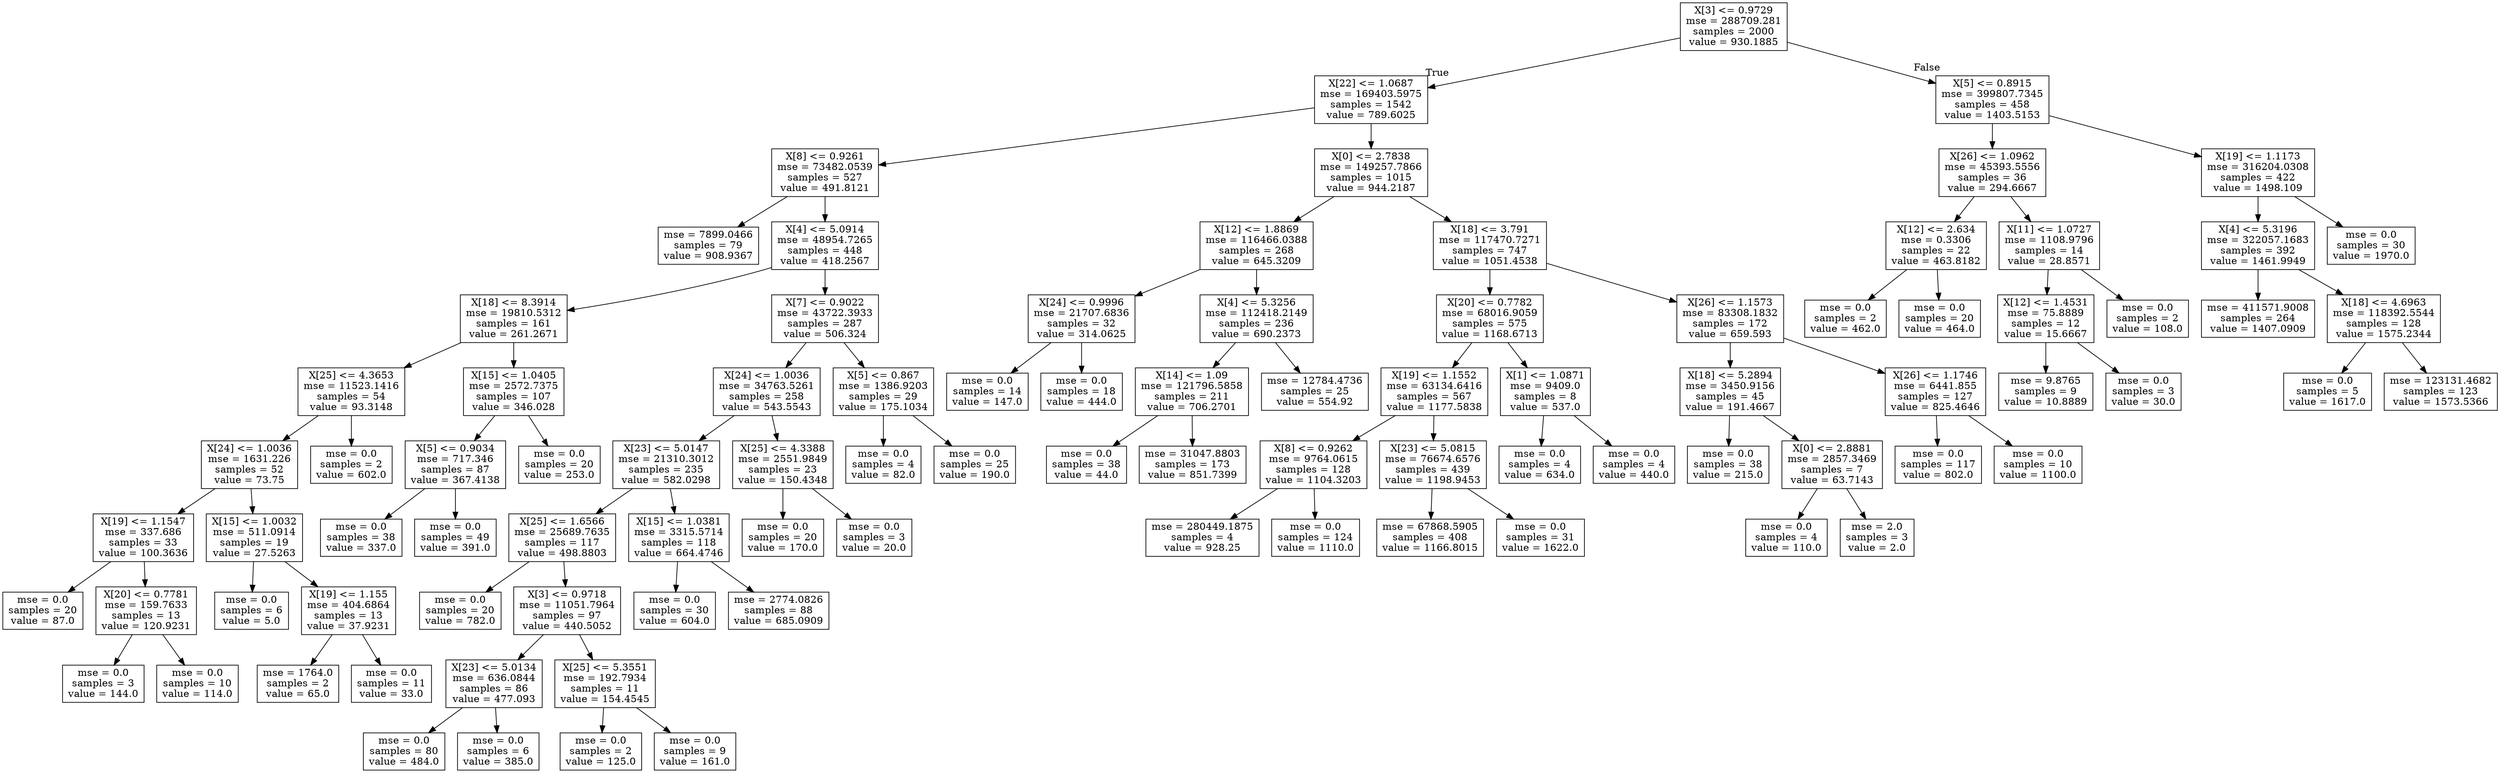 digraph Tree {
node [shape=box] ;
0 [label="X[3] <= 0.9729\nmse = 288709.281\nsamples = 2000\nvalue = 930.1885"] ;
1 [label="X[22] <= 1.0687\nmse = 169403.5975\nsamples = 1542\nvalue = 789.6025"] ;
0 -> 1 [labeldistance=2.5, labelangle=45, headlabel="True"] ;
2 [label="X[8] <= 0.9261\nmse = 73482.0539\nsamples = 527\nvalue = 491.8121"] ;
1 -> 2 ;
3 [label="mse = 7899.0466\nsamples = 79\nvalue = 908.9367"] ;
2 -> 3 ;
4 [label="X[4] <= 5.0914\nmse = 48954.7265\nsamples = 448\nvalue = 418.2567"] ;
2 -> 4 ;
5 [label="X[18] <= 8.3914\nmse = 19810.5312\nsamples = 161\nvalue = 261.2671"] ;
4 -> 5 ;
6 [label="X[25] <= 4.3653\nmse = 11523.1416\nsamples = 54\nvalue = 93.3148"] ;
5 -> 6 ;
7 [label="X[24] <= 1.0036\nmse = 1631.226\nsamples = 52\nvalue = 73.75"] ;
6 -> 7 ;
8 [label="X[19] <= 1.1547\nmse = 337.686\nsamples = 33\nvalue = 100.3636"] ;
7 -> 8 ;
9 [label="mse = 0.0\nsamples = 20\nvalue = 87.0"] ;
8 -> 9 ;
10 [label="X[20] <= 0.7781\nmse = 159.7633\nsamples = 13\nvalue = 120.9231"] ;
8 -> 10 ;
11 [label="mse = 0.0\nsamples = 3\nvalue = 144.0"] ;
10 -> 11 ;
12 [label="mse = 0.0\nsamples = 10\nvalue = 114.0"] ;
10 -> 12 ;
13 [label="X[15] <= 1.0032\nmse = 511.0914\nsamples = 19\nvalue = 27.5263"] ;
7 -> 13 ;
14 [label="mse = 0.0\nsamples = 6\nvalue = 5.0"] ;
13 -> 14 ;
15 [label="X[19] <= 1.155\nmse = 404.6864\nsamples = 13\nvalue = 37.9231"] ;
13 -> 15 ;
16 [label="mse = 1764.0\nsamples = 2\nvalue = 65.0"] ;
15 -> 16 ;
17 [label="mse = 0.0\nsamples = 11\nvalue = 33.0"] ;
15 -> 17 ;
18 [label="mse = 0.0\nsamples = 2\nvalue = 602.0"] ;
6 -> 18 ;
19 [label="X[15] <= 1.0405\nmse = 2572.7375\nsamples = 107\nvalue = 346.028"] ;
5 -> 19 ;
20 [label="X[5] <= 0.9034\nmse = 717.346\nsamples = 87\nvalue = 367.4138"] ;
19 -> 20 ;
21 [label="mse = 0.0\nsamples = 38\nvalue = 337.0"] ;
20 -> 21 ;
22 [label="mse = 0.0\nsamples = 49\nvalue = 391.0"] ;
20 -> 22 ;
23 [label="mse = 0.0\nsamples = 20\nvalue = 253.0"] ;
19 -> 23 ;
24 [label="X[7] <= 0.9022\nmse = 43722.3933\nsamples = 287\nvalue = 506.324"] ;
4 -> 24 ;
25 [label="X[24] <= 1.0036\nmse = 34763.5261\nsamples = 258\nvalue = 543.5543"] ;
24 -> 25 ;
26 [label="X[23] <= 5.0147\nmse = 21310.3012\nsamples = 235\nvalue = 582.0298"] ;
25 -> 26 ;
27 [label="X[25] <= 1.6566\nmse = 25689.7635\nsamples = 117\nvalue = 498.8803"] ;
26 -> 27 ;
28 [label="mse = 0.0\nsamples = 20\nvalue = 782.0"] ;
27 -> 28 ;
29 [label="X[3] <= 0.9718\nmse = 11051.7964\nsamples = 97\nvalue = 440.5052"] ;
27 -> 29 ;
30 [label="X[23] <= 5.0134\nmse = 636.0844\nsamples = 86\nvalue = 477.093"] ;
29 -> 30 ;
31 [label="mse = 0.0\nsamples = 80\nvalue = 484.0"] ;
30 -> 31 ;
32 [label="mse = 0.0\nsamples = 6\nvalue = 385.0"] ;
30 -> 32 ;
33 [label="X[25] <= 5.3551\nmse = 192.7934\nsamples = 11\nvalue = 154.4545"] ;
29 -> 33 ;
34 [label="mse = 0.0\nsamples = 2\nvalue = 125.0"] ;
33 -> 34 ;
35 [label="mse = 0.0\nsamples = 9\nvalue = 161.0"] ;
33 -> 35 ;
36 [label="X[15] <= 1.0381\nmse = 3315.5714\nsamples = 118\nvalue = 664.4746"] ;
26 -> 36 ;
37 [label="mse = 0.0\nsamples = 30\nvalue = 604.0"] ;
36 -> 37 ;
38 [label="mse = 2774.0826\nsamples = 88\nvalue = 685.0909"] ;
36 -> 38 ;
39 [label="X[25] <= 4.3388\nmse = 2551.9849\nsamples = 23\nvalue = 150.4348"] ;
25 -> 39 ;
40 [label="mse = 0.0\nsamples = 20\nvalue = 170.0"] ;
39 -> 40 ;
41 [label="mse = 0.0\nsamples = 3\nvalue = 20.0"] ;
39 -> 41 ;
42 [label="X[5] <= 0.867\nmse = 1386.9203\nsamples = 29\nvalue = 175.1034"] ;
24 -> 42 ;
43 [label="mse = 0.0\nsamples = 4\nvalue = 82.0"] ;
42 -> 43 ;
44 [label="mse = 0.0\nsamples = 25\nvalue = 190.0"] ;
42 -> 44 ;
45 [label="X[0] <= 2.7838\nmse = 149257.7866\nsamples = 1015\nvalue = 944.2187"] ;
1 -> 45 ;
46 [label="X[12] <= 1.8869\nmse = 116466.0388\nsamples = 268\nvalue = 645.3209"] ;
45 -> 46 ;
47 [label="X[24] <= 0.9996\nmse = 21707.6836\nsamples = 32\nvalue = 314.0625"] ;
46 -> 47 ;
48 [label="mse = 0.0\nsamples = 14\nvalue = 147.0"] ;
47 -> 48 ;
49 [label="mse = 0.0\nsamples = 18\nvalue = 444.0"] ;
47 -> 49 ;
50 [label="X[4] <= 5.3256\nmse = 112418.2149\nsamples = 236\nvalue = 690.2373"] ;
46 -> 50 ;
51 [label="X[14] <= 1.09\nmse = 121796.5858\nsamples = 211\nvalue = 706.2701"] ;
50 -> 51 ;
52 [label="mse = 0.0\nsamples = 38\nvalue = 44.0"] ;
51 -> 52 ;
53 [label="mse = 31047.8803\nsamples = 173\nvalue = 851.7399"] ;
51 -> 53 ;
54 [label="mse = 12784.4736\nsamples = 25\nvalue = 554.92"] ;
50 -> 54 ;
55 [label="X[18] <= 3.791\nmse = 117470.7271\nsamples = 747\nvalue = 1051.4538"] ;
45 -> 55 ;
56 [label="X[20] <= 0.7782\nmse = 68016.9059\nsamples = 575\nvalue = 1168.6713"] ;
55 -> 56 ;
57 [label="X[19] <= 1.1552\nmse = 63134.6416\nsamples = 567\nvalue = 1177.5838"] ;
56 -> 57 ;
58 [label="X[8] <= 0.9262\nmse = 9764.0615\nsamples = 128\nvalue = 1104.3203"] ;
57 -> 58 ;
59 [label="mse = 280449.1875\nsamples = 4\nvalue = 928.25"] ;
58 -> 59 ;
60 [label="mse = 0.0\nsamples = 124\nvalue = 1110.0"] ;
58 -> 60 ;
61 [label="X[23] <= 5.0815\nmse = 76674.6576\nsamples = 439\nvalue = 1198.9453"] ;
57 -> 61 ;
62 [label="mse = 67868.5905\nsamples = 408\nvalue = 1166.8015"] ;
61 -> 62 ;
63 [label="mse = 0.0\nsamples = 31\nvalue = 1622.0"] ;
61 -> 63 ;
64 [label="X[1] <= 1.0871\nmse = 9409.0\nsamples = 8\nvalue = 537.0"] ;
56 -> 64 ;
65 [label="mse = 0.0\nsamples = 4\nvalue = 634.0"] ;
64 -> 65 ;
66 [label="mse = 0.0\nsamples = 4\nvalue = 440.0"] ;
64 -> 66 ;
67 [label="X[26] <= 1.1573\nmse = 83308.1832\nsamples = 172\nvalue = 659.593"] ;
55 -> 67 ;
68 [label="X[18] <= 5.2894\nmse = 3450.9156\nsamples = 45\nvalue = 191.4667"] ;
67 -> 68 ;
69 [label="mse = 0.0\nsamples = 38\nvalue = 215.0"] ;
68 -> 69 ;
70 [label="X[0] <= 2.8881\nmse = 2857.3469\nsamples = 7\nvalue = 63.7143"] ;
68 -> 70 ;
71 [label="mse = 0.0\nsamples = 4\nvalue = 110.0"] ;
70 -> 71 ;
72 [label="mse = 2.0\nsamples = 3\nvalue = 2.0"] ;
70 -> 72 ;
73 [label="X[26] <= 1.1746\nmse = 6441.855\nsamples = 127\nvalue = 825.4646"] ;
67 -> 73 ;
74 [label="mse = 0.0\nsamples = 117\nvalue = 802.0"] ;
73 -> 74 ;
75 [label="mse = 0.0\nsamples = 10\nvalue = 1100.0"] ;
73 -> 75 ;
76 [label="X[5] <= 0.8915\nmse = 399807.7345\nsamples = 458\nvalue = 1403.5153"] ;
0 -> 76 [labeldistance=2.5, labelangle=-45, headlabel="False"] ;
77 [label="X[26] <= 1.0962\nmse = 45393.5556\nsamples = 36\nvalue = 294.6667"] ;
76 -> 77 ;
78 [label="X[12] <= 2.634\nmse = 0.3306\nsamples = 22\nvalue = 463.8182"] ;
77 -> 78 ;
79 [label="mse = 0.0\nsamples = 2\nvalue = 462.0"] ;
78 -> 79 ;
80 [label="mse = 0.0\nsamples = 20\nvalue = 464.0"] ;
78 -> 80 ;
81 [label="X[11] <= 1.0727\nmse = 1108.9796\nsamples = 14\nvalue = 28.8571"] ;
77 -> 81 ;
82 [label="X[12] <= 1.4531\nmse = 75.8889\nsamples = 12\nvalue = 15.6667"] ;
81 -> 82 ;
83 [label="mse = 9.8765\nsamples = 9\nvalue = 10.8889"] ;
82 -> 83 ;
84 [label="mse = 0.0\nsamples = 3\nvalue = 30.0"] ;
82 -> 84 ;
85 [label="mse = 0.0\nsamples = 2\nvalue = 108.0"] ;
81 -> 85 ;
86 [label="X[19] <= 1.1173\nmse = 316204.0308\nsamples = 422\nvalue = 1498.109"] ;
76 -> 86 ;
87 [label="X[4] <= 5.3196\nmse = 322057.1683\nsamples = 392\nvalue = 1461.9949"] ;
86 -> 87 ;
88 [label="mse = 411571.9008\nsamples = 264\nvalue = 1407.0909"] ;
87 -> 88 ;
89 [label="X[18] <= 4.6963\nmse = 118392.5544\nsamples = 128\nvalue = 1575.2344"] ;
87 -> 89 ;
90 [label="mse = 0.0\nsamples = 5\nvalue = 1617.0"] ;
89 -> 90 ;
91 [label="mse = 123131.4682\nsamples = 123\nvalue = 1573.5366"] ;
89 -> 91 ;
92 [label="mse = 0.0\nsamples = 30\nvalue = 1970.0"] ;
86 -> 92 ;
}